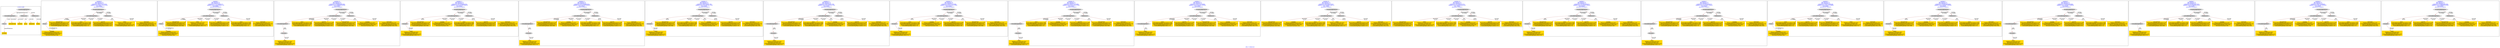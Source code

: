 digraph n0 {
fontcolor="blue"
remincross="true"
label="s08-s-17-edited.xml"
subgraph cluster_0 {
label="1-correct model"
n2[style="filled",color="white",fillcolor="lightgray",label="CulturalHeritageObject1"];
n3[style="filled",color="white",fillcolor="lightgray",label="Person1"];
n4[shape="plaintext",style="filled",fillcolor="gold",label="DESCRIPTION"];
n5[shape="plaintext",style="filled",fillcolor="gold",label="CAPTION"];
n6[shape="plaintext",style="filled",fillcolor="gold",label="TITLE"];
n7[shape="plaintext",style="filled",fillcolor="gold",label="AUTHOR"];
n8[style="filled",color="white",fillcolor="lightgray",label="EuropeanaAggregation1"];
n9[style="filled",color="white",fillcolor="lightgray",label="WebResource1"];
n10[style="filled",color="white",fillcolor="lightgray",label="WebResource2"];
n11[shape="plaintext",style="filled",fillcolor="gold",label="IMAGESRC"];
n12[shape="plaintext",style="filled",fillcolor="gold",label="VIDEO"];
}
subgraph cluster_1 {
label="candidate 0\nlink coherence:1.0\nnode coherence:1.0\nconfidence:0.3900317507576186\nmapping score:0.5466772502525395\ncost:8.99989\n-precision:0.78-recall:0.7"
n14[style="filled",color="white",fillcolor="lightgray",label="CulturalHeritageObject1"];
n15[style="filled",color="white",fillcolor="lightgray",label="Person1"];
n16[style="filled",color="white",fillcolor="lightgray",label="EuropeanaAggregation1"];
n17[style="filled",color="white",fillcolor="lightgray",label="WebResource1"];
n18[shape="plaintext",style="filled",fillcolor="gold",label="DESCRIPTION\n[CulturalHeritageObject,description,0.435]\n[Person,biographicalInformation,0.24]\n[CulturalHeritageObject,provenance,0.227]\n[CulturalHeritageObject,title,0.098]"];
n19[shape="plaintext",style="filled",fillcolor="gold",label="IMAGESRC\n[WebResource,classLink,0.763]\n[CulturalHeritageObject,description,0.144]\n[Person,nameOfThePerson,0.048]\n[CulturalHeritageObject,title,0.045]"];
n20[shape="plaintext",style="filled",fillcolor="gold",label="TITLE\n[CulturalHeritageObject,description,0.366]\n[CulturalHeritageObject,provenance,0.261]\n[Person,biographicalInformation,0.197]\n[CulturalHeritageObject,title,0.175]"];
n21[shape="plaintext",style="filled",fillcolor="gold",label="CAPTION\n[CulturalHeritageObject,provenance,0.348]\n[Person,biographicalInformation,0.267]\n[CulturalHeritageObject,description,0.207]\n[CulturalHeritageObject,extent,0.179]"];
n22[shape="plaintext",style="filled",fillcolor="gold",label="AUTHOR\n[Person,nameOfThePerson,0.361]\n[CulturalHeritageObject,provenance,0.257]\n[CulturalHeritageObject,title,0.195]\n[Document,classLink,0.186]"];
n23[shape="plaintext",style="filled",fillcolor="gold",label="VIDEO\n[WebResource,classLink,0.401]\n[Document,classLink,0.245]\n[CulturalHeritageObject,provenance,0.181]\n[CulturalHeritageObject,title,0.172]"];
}
subgraph cluster_2 {
label="candidate 1\nlink coherence:1.0\nnode coherence:1.0\nconfidence:0.3772211498281372\nmapping score:0.5424070499427124\ncost:8.99989\n-precision:0.89-recall:0.8"
n25[style="filled",color="white",fillcolor="lightgray",label="CulturalHeritageObject1"];
n26[style="filled",color="white",fillcolor="lightgray",label="Person1"];
n27[style="filled",color="white",fillcolor="lightgray",label="EuropeanaAggregation1"];
n28[style="filled",color="white",fillcolor="lightgray",label="WebResource1"];
n29[shape="plaintext",style="filled",fillcolor="gold",label="DESCRIPTION\n[CulturalHeritageObject,description,0.435]\n[Person,biographicalInformation,0.24]\n[CulturalHeritageObject,provenance,0.227]\n[CulturalHeritageObject,title,0.098]"];
n30[shape="plaintext",style="filled",fillcolor="gold",label="IMAGESRC\n[WebResource,classLink,0.763]\n[CulturalHeritageObject,description,0.144]\n[Person,nameOfThePerson,0.048]\n[CulturalHeritageObject,title,0.045]"];
n31[shape="plaintext",style="filled",fillcolor="gold",label="VIDEO\n[WebResource,classLink,0.401]\n[Document,classLink,0.245]\n[CulturalHeritageObject,provenance,0.181]\n[CulturalHeritageObject,title,0.172]"];
n32[shape="plaintext",style="filled",fillcolor="gold",label="CAPTION\n[CulturalHeritageObject,provenance,0.348]\n[Person,biographicalInformation,0.267]\n[CulturalHeritageObject,description,0.207]\n[CulturalHeritageObject,extent,0.179]"];
n33[shape="plaintext",style="filled",fillcolor="gold",label="AUTHOR\n[Person,nameOfThePerson,0.361]\n[CulturalHeritageObject,provenance,0.257]\n[CulturalHeritageObject,title,0.195]\n[Document,classLink,0.186]"];
n34[shape="plaintext",style="filled",fillcolor="gold",label="TITLE\n[CulturalHeritageObject,description,0.366]\n[CulturalHeritageObject,provenance,0.261]\n[Person,biographicalInformation,0.197]\n[CulturalHeritageObject,title,0.175]"];
}
subgraph cluster_3 {
label="candidate 10\nlink coherence:1.0\nnode coherence:1.0\nconfidence:0.35760882634974606\nmapping score:0.5358696087832487\ncost:9.99993\n-precision:0.4-recall:0.4"
n36[style="filled",color="white",fillcolor="lightgray",label="CulturalHeritageObject1"];
n37[style="filled",color="white",fillcolor="lightgray",label="CulturalHeritageObject2"];
n38[style="filled",color="white",fillcolor="lightgray",label="Document2"];
n39[style="filled",color="white",fillcolor="lightgray",label="EuropeanaAggregation1"];
n40[style="filled",color="white",fillcolor="lightgray",label="WebResource1"];
n41[shape="plaintext",style="filled",fillcolor="gold",label="VIDEO\n[WebResource,classLink,0.401]\n[Document,classLink,0.245]\n[CulturalHeritageObject,provenance,0.181]\n[CulturalHeritageObject,title,0.172]"];
n42[shape="plaintext",style="filled",fillcolor="gold",label="TITLE\n[CulturalHeritageObject,description,0.366]\n[CulturalHeritageObject,provenance,0.261]\n[Person,biographicalInformation,0.197]\n[CulturalHeritageObject,title,0.175]"];
n43[shape="plaintext",style="filled",fillcolor="gold",label="IMAGESRC\n[WebResource,classLink,0.763]\n[CulturalHeritageObject,description,0.144]\n[Person,nameOfThePerson,0.048]\n[CulturalHeritageObject,title,0.045]"];
n44[shape="plaintext",style="filled",fillcolor="gold",label="CAPTION\n[CulturalHeritageObject,provenance,0.348]\n[Person,biographicalInformation,0.267]\n[CulturalHeritageObject,description,0.207]\n[CulturalHeritageObject,extent,0.179]"];
n45[shape="plaintext",style="filled",fillcolor="gold",label="DESCRIPTION\n[CulturalHeritageObject,description,0.435]\n[Person,biographicalInformation,0.24]\n[CulturalHeritageObject,provenance,0.227]\n[CulturalHeritageObject,title,0.098]"];
n46[shape="plaintext",style="filled",fillcolor="gold",label="AUTHOR\n[Person,nameOfThePerson,0.361]\n[CulturalHeritageObject,provenance,0.257]\n[CulturalHeritageObject,title,0.195]\n[Document,classLink,0.186]"];
}
subgraph cluster_4 {
label="candidate 11\nlink coherence:1.0\nnode coherence:1.0\nconfidence:0.35671029389100334\nmapping score:0.5355700979636678\ncost:8.99994\n-precision:0.44-recall:0.4"
n48[style="filled",color="white",fillcolor="lightgray",label="CulturalHeritageObject1"];
n49[style="filled",color="white",fillcolor="lightgray",label="Document1"];
n50[style="filled",color="white",fillcolor="lightgray",label="EuropeanaAggregation1"];
n51[style="filled",color="white",fillcolor="lightgray",label="WebResource1"];
n52[shape="plaintext",style="filled",fillcolor="gold",label="DESCRIPTION\n[CulturalHeritageObject,description,0.435]\n[Person,biographicalInformation,0.24]\n[CulturalHeritageObject,provenance,0.227]\n[CulturalHeritageObject,title,0.098]"];
n53[shape="plaintext",style="filled",fillcolor="gold",label="IMAGESRC\n[WebResource,classLink,0.763]\n[CulturalHeritageObject,description,0.144]\n[Person,nameOfThePerson,0.048]\n[CulturalHeritageObject,title,0.045]"];
n54[shape="plaintext",style="filled",fillcolor="gold",label="VIDEO\n[WebResource,classLink,0.401]\n[Document,classLink,0.245]\n[CulturalHeritageObject,provenance,0.181]\n[CulturalHeritageObject,title,0.172]"];
n55[shape="plaintext",style="filled",fillcolor="gold",label="AUTHOR\n[Person,nameOfThePerson,0.361]\n[CulturalHeritageObject,provenance,0.257]\n[CulturalHeritageObject,title,0.195]\n[Document,classLink,0.186]"];
n56[shape="plaintext",style="filled",fillcolor="gold",label="TITLE\n[CulturalHeritageObject,description,0.366]\n[CulturalHeritageObject,provenance,0.261]\n[Person,biographicalInformation,0.197]\n[CulturalHeritageObject,title,0.175]"];
n57[shape="plaintext",style="filled",fillcolor="gold",label="CAPTION\n[CulturalHeritageObject,provenance,0.348]\n[Person,biographicalInformation,0.267]\n[CulturalHeritageObject,description,0.207]\n[CulturalHeritageObject,extent,0.179]"];
}
subgraph cluster_5 {
label="candidate 12\nlink coherence:1.0\nnode coherence:1.0\nconfidence:0.35671029389100334\nmapping score:0.5355700979636678\ncost:9.99993\n-precision:0.4-recall:0.4"
n59[style="filled",color="white",fillcolor="lightgray",label="CulturalHeritageObject1"];
n60[style="filled",color="white",fillcolor="lightgray",label="CulturalHeritageObject2"];
n61[style="filled",color="white",fillcolor="lightgray",label="Document2"];
n62[style="filled",color="white",fillcolor="lightgray",label="EuropeanaAggregation1"];
n63[style="filled",color="white",fillcolor="lightgray",label="WebResource1"];
n64[shape="plaintext",style="filled",fillcolor="gold",label="VIDEO\n[WebResource,classLink,0.401]\n[Document,classLink,0.245]\n[CulturalHeritageObject,provenance,0.181]\n[CulturalHeritageObject,title,0.172]"];
n65[shape="plaintext",style="filled",fillcolor="gold",label="DESCRIPTION\n[CulturalHeritageObject,description,0.435]\n[Person,biographicalInformation,0.24]\n[CulturalHeritageObject,provenance,0.227]\n[CulturalHeritageObject,title,0.098]"];
n66[shape="plaintext",style="filled",fillcolor="gold",label="IMAGESRC\n[WebResource,classLink,0.763]\n[CulturalHeritageObject,description,0.144]\n[Person,nameOfThePerson,0.048]\n[CulturalHeritageObject,title,0.045]"];
n67[shape="plaintext",style="filled",fillcolor="gold",label="AUTHOR\n[Person,nameOfThePerson,0.361]\n[CulturalHeritageObject,provenance,0.257]\n[CulturalHeritageObject,title,0.195]\n[Document,classLink,0.186]"];
n68[shape="plaintext",style="filled",fillcolor="gold",label="TITLE\n[CulturalHeritageObject,description,0.366]\n[CulturalHeritageObject,provenance,0.261]\n[Person,biographicalInformation,0.197]\n[CulturalHeritageObject,title,0.175]"];
n69[shape="plaintext",style="filled",fillcolor="gold",label="CAPTION\n[CulturalHeritageObject,provenance,0.348]\n[Person,biographicalInformation,0.267]\n[CulturalHeritageObject,description,0.207]\n[CulturalHeritageObject,extent,0.179]"];
}
subgraph cluster_6 {
label="candidate 13\nlink coherence:1.0\nnode coherence:1.0\nconfidence:0.3464518438517586\nmapping score:0.5321506146172529\ncost:8.99994\n-precision:0.44-recall:0.4"
n71[style="filled",color="white",fillcolor="lightgray",label="CulturalHeritageObject1"];
n72[style="filled",color="white",fillcolor="lightgray",label="Document1"];
n73[style="filled",color="white",fillcolor="lightgray",label="EuropeanaAggregation1"];
n74[style="filled",color="white",fillcolor="lightgray",label="WebResource1"];
n75[shape="plaintext",style="filled",fillcolor="gold",label="DESCRIPTION\n[CulturalHeritageObject,description,0.435]\n[Person,biographicalInformation,0.24]\n[CulturalHeritageObject,provenance,0.227]\n[CulturalHeritageObject,title,0.098]"];
n76[shape="plaintext",style="filled",fillcolor="gold",label="IMAGESRC\n[WebResource,classLink,0.763]\n[CulturalHeritageObject,description,0.144]\n[Person,nameOfThePerson,0.048]\n[CulturalHeritageObject,title,0.045]"];
n77[shape="plaintext",style="filled",fillcolor="gold",label="VIDEO\n[WebResource,classLink,0.401]\n[Document,classLink,0.245]\n[CulturalHeritageObject,provenance,0.181]\n[CulturalHeritageObject,title,0.172]"];
n78[shape="plaintext",style="filled",fillcolor="gold",label="TITLE\n[CulturalHeritageObject,description,0.366]\n[CulturalHeritageObject,provenance,0.261]\n[Person,biographicalInformation,0.197]\n[CulturalHeritageObject,title,0.175]"];
n79[shape="plaintext",style="filled",fillcolor="gold",label="AUTHOR\n[Person,nameOfThePerson,0.361]\n[CulturalHeritageObject,provenance,0.257]\n[CulturalHeritageObject,title,0.195]\n[Document,classLink,0.186]"];
n80[shape="plaintext",style="filled",fillcolor="gold",label="CAPTION\n[CulturalHeritageObject,provenance,0.348]\n[Person,biographicalInformation,0.267]\n[CulturalHeritageObject,description,0.207]\n[CulturalHeritageObject,extent,0.179]"];
}
subgraph cluster_7 {
label="candidate 14\nlink coherence:1.0\nnode coherence:1.0\nconfidence:0.3464518438517586\nmapping score:0.5321506146172529\ncost:9.99993\n-precision:0.4-recall:0.4"
n82[style="filled",color="white",fillcolor="lightgray",label="CulturalHeritageObject1"];
n83[style="filled",color="white",fillcolor="lightgray",label="CulturalHeritageObject2"];
n84[style="filled",color="white",fillcolor="lightgray",label="Document2"];
n85[style="filled",color="white",fillcolor="lightgray",label="EuropeanaAggregation1"];
n86[style="filled",color="white",fillcolor="lightgray",label="WebResource1"];
n87[shape="plaintext",style="filled",fillcolor="gold",label="VIDEO\n[WebResource,classLink,0.401]\n[Document,classLink,0.245]\n[CulturalHeritageObject,provenance,0.181]\n[CulturalHeritageObject,title,0.172]"];
n88[shape="plaintext",style="filled",fillcolor="gold",label="DESCRIPTION\n[CulturalHeritageObject,description,0.435]\n[Person,biographicalInformation,0.24]\n[CulturalHeritageObject,provenance,0.227]\n[CulturalHeritageObject,title,0.098]"];
n89[shape="plaintext",style="filled",fillcolor="gold",label="IMAGESRC\n[WebResource,classLink,0.763]\n[CulturalHeritageObject,description,0.144]\n[Person,nameOfThePerson,0.048]\n[CulturalHeritageObject,title,0.045]"];
n90[shape="plaintext",style="filled",fillcolor="gold",label="TITLE\n[CulturalHeritageObject,description,0.366]\n[CulturalHeritageObject,provenance,0.261]\n[Person,biographicalInformation,0.197]\n[CulturalHeritageObject,title,0.175]"];
n91[shape="plaintext",style="filled",fillcolor="gold",label="AUTHOR\n[Person,nameOfThePerson,0.361]\n[CulturalHeritageObject,provenance,0.257]\n[CulturalHeritageObject,title,0.195]\n[Document,classLink,0.186]"];
n92[shape="plaintext",style="filled",fillcolor="gold",label="CAPTION\n[CulturalHeritageObject,provenance,0.348]\n[Person,biographicalInformation,0.267]\n[CulturalHeritageObject,description,0.207]\n[CulturalHeritageObject,extent,0.179]"];
}
subgraph cluster_8 {
label="candidate 15\nlink coherence:1.0\nnode coherence:1.0\nconfidence:0.3463647512120966\nmapping score:0.5321215837373655\ncost:8.99994\n-precision:0.44-recall:0.4"
n94[style="filled",color="white",fillcolor="lightgray",label="CulturalHeritageObject1"];
n95[style="filled",color="white",fillcolor="lightgray",label="Document1"];
n96[style="filled",color="white",fillcolor="lightgray",label="EuropeanaAggregation1"];
n97[style="filled",color="white",fillcolor="lightgray",label="WebResource1"];
n98[shape="plaintext",style="filled",fillcolor="gold",label="TITLE\n[CulturalHeritageObject,description,0.366]\n[CulturalHeritageObject,provenance,0.261]\n[Person,biographicalInformation,0.197]\n[CulturalHeritageObject,title,0.175]"];
n99[shape="plaintext",style="filled",fillcolor="gold",label="IMAGESRC\n[WebResource,classLink,0.763]\n[CulturalHeritageObject,description,0.144]\n[Person,nameOfThePerson,0.048]\n[CulturalHeritageObject,title,0.045]"];
n100[shape="plaintext",style="filled",fillcolor="gold",label="VIDEO\n[WebResource,classLink,0.401]\n[Document,classLink,0.245]\n[CulturalHeritageObject,provenance,0.181]\n[CulturalHeritageObject,title,0.172]"];
n101[shape="plaintext",style="filled",fillcolor="gold",label="AUTHOR\n[Person,nameOfThePerson,0.361]\n[CulturalHeritageObject,provenance,0.257]\n[CulturalHeritageObject,title,0.195]\n[Document,classLink,0.186]"];
n102[shape="plaintext",style="filled",fillcolor="gold",label="CAPTION\n[CulturalHeritageObject,provenance,0.348]\n[Person,biographicalInformation,0.267]\n[CulturalHeritageObject,description,0.207]\n[CulturalHeritageObject,extent,0.179]"];
n103[shape="plaintext",style="filled",fillcolor="gold",label="DESCRIPTION\n[CulturalHeritageObject,description,0.435]\n[Person,biographicalInformation,0.24]\n[CulturalHeritageObject,provenance,0.227]\n[CulturalHeritageObject,title,0.098]"];
}
subgraph cluster_9 {
label="candidate 16\nlink coherence:1.0\nnode coherence:1.0\nconfidence:0.3463647512120966\nmapping score:0.5321215837373655\ncost:9.99993\n-precision:0.4-recall:0.4"
n105[style="filled",color="white",fillcolor="lightgray",label="CulturalHeritageObject1"];
n106[style="filled",color="white",fillcolor="lightgray",label="CulturalHeritageObject2"];
n107[style="filled",color="white",fillcolor="lightgray",label="Document2"];
n108[style="filled",color="white",fillcolor="lightgray",label="EuropeanaAggregation1"];
n109[style="filled",color="white",fillcolor="lightgray",label="WebResource1"];
n110[shape="plaintext",style="filled",fillcolor="gold",label="VIDEO\n[WebResource,classLink,0.401]\n[Document,classLink,0.245]\n[CulturalHeritageObject,provenance,0.181]\n[CulturalHeritageObject,title,0.172]"];
n111[shape="plaintext",style="filled",fillcolor="gold",label="TITLE\n[CulturalHeritageObject,description,0.366]\n[CulturalHeritageObject,provenance,0.261]\n[Person,biographicalInformation,0.197]\n[CulturalHeritageObject,title,0.175]"];
n112[shape="plaintext",style="filled",fillcolor="gold",label="IMAGESRC\n[WebResource,classLink,0.763]\n[CulturalHeritageObject,description,0.144]\n[Person,nameOfThePerson,0.048]\n[CulturalHeritageObject,title,0.045]"];
n113[shape="plaintext",style="filled",fillcolor="gold",label="AUTHOR\n[Person,nameOfThePerson,0.361]\n[CulturalHeritageObject,provenance,0.257]\n[CulturalHeritageObject,title,0.195]\n[Document,classLink,0.186]"];
n114[shape="plaintext",style="filled",fillcolor="gold",label="CAPTION\n[CulturalHeritageObject,provenance,0.348]\n[Person,biographicalInformation,0.267]\n[CulturalHeritageObject,description,0.207]\n[CulturalHeritageObject,extent,0.179]"];
n115[shape="plaintext",style="filled",fillcolor="gold",label="DESCRIPTION\n[CulturalHeritageObject,description,0.435]\n[Person,biographicalInformation,0.24]\n[CulturalHeritageObject,provenance,0.227]\n[CulturalHeritageObject,title,0.098]"];
}
subgraph cluster_10 {
label="candidate 17\nlink coherence:1.0\nnode coherence:1.0\nconfidence:0.3454312237766684\nmapping score:0.5318104079255561\ncost:8.99993\n-precision:0.44-recall:0.4"
n117[style="filled",color="white",fillcolor="lightgray",label="CulturalHeritageObject1"];
n118[style="filled",color="white",fillcolor="lightgray",label="CulturalHeritageObject2"];
n119[style="filled",color="white",fillcolor="lightgray",label="EuropeanaAggregation1"];
n120[style="filled",color="white",fillcolor="lightgray",label="WebResource1"];
n121[shape="plaintext",style="filled",fillcolor="gold",label="TITLE\n[CulturalHeritageObject,description,0.366]\n[CulturalHeritageObject,provenance,0.261]\n[Person,biographicalInformation,0.197]\n[CulturalHeritageObject,title,0.175]"];
n122[shape="plaintext",style="filled",fillcolor="gold",label="IMAGESRC\n[WebResource,classLink,0.763]\n[CulturalHeritageObject,description,0.144]\n[Person,nameOfThePerson,0.048]\n[CulturalHeritageObject,title,0.045]"];
n123[shape="plaintext",style="filled",fillcolor="gold",label="VIDEO\n[WebResource,classLink,0.401]\n[Document,classLink,0.245]\n[CulturalHeritageObject,provenance,0.181]\n[CulturalHeritageObject,title,0.172]"];
n124[shape="plaintext",style="filled",fillcolor="gold",label="CAPTION\n[CulturalHeritageObject,provenance,0.348]\n[Person,biographicalInformation,0.267]\n[CulturalHeritageObject,description,0.207]\n[CulturalHeritageObject,extent,0.179]"];
n125[shape="plaintext",style="filled",fillcolor="gold",label="DESCRIPTION\n[CulturalHeritageObject,description,0.435]\n[Person,biographicalInformation,0.24]\n[CulturalHeritageObject,provenance,0.227]\n[CulturalHeritageObject,title,0.098]"];
n126[shape="plaintext",style="filled",fillcolor="gold",label="AUTHOR\n[Person,nameOfThePerson,0.361]\n[CulturalHeritageObject,provenance,0.257]\n[CulturalHeritageObject,title,0.195]\n[Document,classLink,0.186]"];
}
subgraph cluster_11 {
label="candidate 18\nlink coherence:1.0\nnode coherence:1.0\nconfidence:0.3445326913179257\nmapping score:0.559288674883753\ncost:7.99994\n-precision:0.5-recall:0.4"
n128[style="filled",color="white",fillcolor="lightgray",label="EuropeanaAggregation1"];
n129[style="filled",color="white",fillcolor="lightgray",label="CulturalHeritageObject1"];
n130[style="filled",color="white",fillcolor="lightgray",label="WebResource1"];
n131[shape="plaintext",style="filled",fillcolor="gold",label="DESCRIPTION\n[CulturalHeritageObject,description,0.435]\n[Person,biographicalInformation,0.24]\n[CulturalHeritageObject,provenance,0.227]\n[CulturalHeritageObject,title,0.098]"];
n132[shape="plaintext",style="filled",fillcolor="gold",label="IMAGESRC\n[WebResource,classLink,0.763]\n[CulturalHeritageObject,description,0.144]\n[Person,nameOfThePerson,0.048]\n[CulturalHeritageObject,title,0.045]"];
n133[shape="plaintext",style="filled",fillcolor="gold",label="AUTHOR\n[Person,nameOfThePerson,0.361]\n[CulturalHeritageObject,provenance,0.257]\n[CulturalHeritageObject,title,0.195]\n[Document,classLink,0.186]"];
n134[shape="plaintext",style="filled",fillcolor="gold",label="TITLE\n[CulturalHeritageObject,description,0.366]\n[CulturalHeritageObject,provenance,0.261]\n[Person,biographicalInformation,0.197]\n[CulturalHeritageObject,title,0.175]"];
n135[shape="plaintext",style="filled",fillcolor="gold",label="VIDEO\n[WebResource,classLink,0.401]\n[Document,classLink,0.245]\n[CulturalHeritageObject,provenance,0.181]\n[CulturalHeritageObject,title,0.172]"];
n136[shape="plaintext",style="filled",fillcolor="gold",label="CAPTION\n[CulturalHeritageObject,provenance,0.348]\n[Person,biographicalInformation,0.267]\n[CulturalHeritageObject,description,0.207]\n[CulturalHeritageObject,extent,0.179]"];
}
subgraph cluster_12 {
label="candidate 19\nlink coherence:1.0\nnode coherence:1.0\nconfidence:0.3357040875173735\nmapping score:0.5563458069502356\ncost:7.99994\n-precision:0.5-recall:0.4"
n138[style="filled",color="white",fillcolor="lightgray",label="EuropeanaAggregation1"];
n139[style="filled",color="white",fillcolor="lightgray",label="CulturalHeritageObject1"];
n140[style="filled",color="white",fillcolor="lightgray",label="WebResource1"];
n141[shape="plaintext",style="filled",fillcolor="gold",label="DESCRIPTION\n[CulturalHeritageObject,description,0.435]\n[Person,biographicalInformation,0.24]\n[CulturalHeritageObject,provenance,0.227]\n[CulturalHeritageObject,title,0.098]"];
n142[shape="plaintext",style="filled",fillcolor="gold",label="IMAGESRC\n[WebResource,classLink,0.763]\n[CulturalHeritageObject,description,0.144]\n[Person,nameOfThePerson,0.048]\n[CulturalHeritageObject,title,0.045]"];
n143[shape="plaintext",style="filled",fillcolor="gold",label="VIDEO\n[WebResource,classLink,0.401]\n[Document,classLink,0.245]\n[CulturalHeritageObject,provenance,0.181]\n[CulturalHeritageObject,title,0.172]"];
n144[shape="plaintext",style="filled",fillcolor="gold",label="TITLE\n[CulturalHeritageObject,description,0.366]\n[CulturalHeritageObject,provenance,0.261]\n[Person,biographicalInformation,0.197]\n[CulturalHeritageObject,title,0.175]"];
n145[shape="plaintext",style="filled",fillcolor="gold",label="AUTHOR\n[Person,nameOfThePerson,0.361]\n[CulturalHeritageObject,provenance,0.257]\n[CulturalHeritageObject,title,0.195]\n[Document,classLink,0.186]"];
n146[shape="plaintext",style="filled",fillcolor="gold",label="CAPTION\n[CulturalHeritageObject,provenance,0.348]\n[Person,biographicalInformation,0.267]\n[CulturalHeritageObject,description,0.207]\n[CulturalHeritageObject,extent,0.179]"];
}
subgraph cluster_13 {
label="candidate 2\nlink coherence:1.0\nnode coherence:1.0\nconfidence:0.37457682261083575\nmapping score:0.5415256075369452\ncost:8.99994\n-precision:0.56-recall:0.5"
n148[style="filled",color="white",fillcolor="lightgray",label="CulturalHeritageObject1"];
n149[style="filled",color="white",fillcolor="lightgray",label="Document1"];
n150[style="filled",color="white",fillcolor="lightgray",label="EuropeanaAggregation1"];
n151[style="filled",color="white",fillcolor="lightgray",label="WebResource1"];
n152[shape="plaintext",style="filled",fillcolor="gold",label="DESCRIPTION\n[CulturalHeritageObject,description,0.435]\n[Person,biographicalInformation,0.24]\n[CulturalHeritageObject,provenance,0.227]\n[CulturalHeritageObject,title,0.098]"];
n153[shape="plaintext",style="filled",fillcolor="gold",label="IMAGESRC\n[WebResource,classLink,0.763]\n[CulturalHeritageObject,description,0.144]\n[Person,nameOfThePerson,0.048]\n[CulturalHeritageObject,title,0.045]"];
n154[shape="plaintext",style="filled",fillcolor="gold",label="VIDEO\n[WebResource,classLink,0.401]\n[Document,classLink,0.245]\n[CulturalHeritageObject,provenance,0.181]\n[CulturalHeritageObject,title,0.172]"];
n155[shape="plaintext",style="filled",fillcolor="gold",label="TITLE\n[CulturalHeritageObject,description,0.366]\n[CulturalHeritageObject,provenance,0.261]\n[Person,biographicalInformation,0.197]\n[CulturalHeritageObject,title,0.175]"];
n156[shape="plaintext",style="filled",fillcolor="gold",label="CAPTION\n[CulturalHeritageObject,provenance,0.348]\n[Person,biographicalInformation,0.267]\n[CulturalHeritageObject,description,0.207]\n[CulturalHeritageObject,extent,0.179]"];
n157[shape="plaintext",style="filled",fillcolor="gold",label="AUTHOR\n[Person,nameOfThePerson,0.361]\n[CulturalHeritageObject,provenance,0.257]\n[CulturalHeritageObject,title,0.195]\n[Document,classLink,0.186]"];
}
subgraph cluster_14 {
label="candidate 3\nlink coherence:1.0\nnode coherence:1.0\nconfidence:0.37457682261083575\nmapping score:0.5415256075369452\ncost:9.99993\n-precision:0.5-recall:0.5"
n159[style="filled",color="white",fillcolor="lightgray",label="CulturalHeritageObject1"];
n160[style="filled",color="white",fillcolor="lightgray",label="CulturalHeritageObject2"];
n161[style="filled",color="white",fillcolor="lightgray",label="Document2"];
n162[style="filled",color="white",fillcolor="lightgray",label="EuropeanaAggregation1"];
n163[style="filled",color="white",fillcolor="lightgray",label="WebResource1"];
n164[shape="plaintext",style="filled",fillcolor="gold",label="VIDEO\n[WebResource,classLink,0.401]\n[Document,classLink,0.245]\n[CulturalHeritageObject,provenance,0.181]\n[CulturalHeritageObject,title,0.172]"];
n165[shape="plaintext",style="filled",fillcolor="gold",label="DESCRIPTION\n[CulturalHeritageObject,description,0.435]\n[Person,biographicalInformation,0.24]\n[CulturalHeritageObject,provenance,0.227]\n[CulturalHeritageObject,title,0.098]"];
n166[shape="plaintext",style="filled",fillcolor="gold",label="IMAGESRC\n[WebResource,classLink,0.763]\n[CulturalHeritageObject,description,0.144]\n[Person,nameOfThePerson,0.048]\n[CulturalHeritageObject,title,0.045]"];
n167[shape="plaintext",style="filled",fillcolor="gold",label="TITLE\n[CulturalHeritageObject,description,0.366]\n[CulturalHeritageObject,provenance,0.261]\n[Person,biographicalInformation,0.197]\n[CulturalHeritageObject,title,0.175]"];
n168[shape="plaintext",style="filled",fillcolor="gold",label="CAPTION\n[CulturalHeritageObject,provenance,0.348]\n[Person,biographicalInformation,0.267]\n[CulturalHeritageObject,description,0.207]\n[CulturalHeritageObject,extent,0.179]"];
n169[shape="plaintext",style="filled",fillcolor="gold",label="AUTHOR\n[Person,nameOfThePerson,0.361]\n[CulturalHeritageObject,provenance,0.257]\n[CulturalHeritageObject,title,0.195]\n[Document,classLink,0.186]"];
}
subgraph cluster_15 {
label="candidate 4\nlink coherence:1.0\nnode coherence:1.0\nconfidence:0.3730637544965288\nmapping score:0.541021251498843\ncost:8.99989\n-precision:0.67-recall:0.6"
n171[style="filled",color="white",fillcolor="lightgray",label="CulturalHeritageObject1"];
n172[style="filled",color="white",fillcolor="lightgray",label="Person1"];
n173[style="filled",color="white",fillcolor="lightgray",label="EuropeanaAggregation1"];
n174[style="filled",color="white",fillcolor="lightgray",label="WebResource1"];
n175[shape="plaintext",style="filled",fillcolor="gold",label="TITLE\n[CulturalHeritageObject,description,0.366]\n[CulturalHeritageObject,provenance,0.261]\n[Person,biographicalInformation,0.197]\n[CulturalHeritageObject,title,0.175]"];
n176[shape="plaintext",style="filled",fillcolor="gold",label="IMAGESRC\n[WebResource,classLink,0.763]\n[CulturalHeritageObject,description,0.144]\n[Person,nameOfThePerson,0.048]\n[CulturalHeritageObject,title,0.045]"];
n177[shape="plaintext",style="filled",fillcolor="gold",label="CAPTION\n[CulturalHeritageObject,provenance,0.348]\n[Person,biographicalInformation,0.267]\n[CulturalHeritageObject,description,0.207]\n[CulturalHeritageObject,extent,0.179]"];
n178[shape="plaintext",style="filled",fillcolor="gold",label="DESCRIPTION\n[CulturalHeritageObject,description,0.435]\n[Person,biographicalInformation,0.24]\n[CulturalHeritageObject,provenance,0.227]\n[CulturalHeritageObject,title,0.098]"];
n179[shape="plaintext",style="filled",fillcolor="gold",label="AUTHOR\n[Person,nameOfThePerson,0.361]\n[CulturalHeritageObject,provenance,0.257]\n[CulturalHeritageObject,title,0.195]\n[Document,classLink,0.186]"];
n180[shape="plaintext",style="filled",fillcolor="gold",label="VIDEO\n[WebResource,classLink,0.401]\n[Document,classLink,0.245]\n[CulturalHeritageObject,provenance,0.181]\n[CulturalHeritageObject,title,0.172]"];
}
subgraph cluster_16 {
label="candidate 5\nlink coherence:1.0\nnode coherence:1.0\nconfidence:0.37059482548190664\nmapping score:0.5401982751606356\ncost:8.99994\n-precision:0.67-recall:0.6"
n182[style="filled",color="white",fillcolor="lightgray",label="CulturalHeritageObject1"];
n183[style="filled",color="white",fillcolor="lightgray",label="Document1"];
n184[style="filled",color="white",fillcolor="lightgray",label="EuropeanaAggregation1"];
n185[style="filled",color="white",fillcolor="lightgray",label="WebResource1"];
n186[shape="plaintext",style="filled",fillcolor="gold",label="DESCRIPTION\n[CulturalHeritageObject,description,0.435]\n[Person,biographicalInformation,0.24]\n[CulturalHeritageObject,provenance,0.227]\n[CulturalHeritageObject,title,0.098]"];
n187[shape="plaintext",style="filled",fillcolor="gold",label="IMAGESRC\n[WebResource,classLink,0.763]\n[CulturalHeritageObject,description,0.144]\n[Person,nameOfThePerson,0.048]\n[CulturalHeritageObject,title,0.045]"];
n188[shape="plaintext",style="filled",fillcolor="gold",label="VIDEO\n[WebResource,classLink,0.401]\n[Document,classLink,0.245]\n[CulturalHeritageObject,provenance,0.181]\n[CulturalHeritageObject,title,0.172]"];
n189[shape="plaintext",style="filled",fillcolor="gold",label="AUTHOR\n[Person,nameOfThePerson,0.361]\n[CulturalHeritageObject,provenance,0.257]\n[CulturalHeritageObject,title,0.195]\n[Document,classLink,0.186]"];
n190[shape="plaintext",style="filled",fillcolor="gold",label="CAPTION\n[CulturalHeritageObject,provenance,0.348]\n[Person,biographicalInformation,0.267]\n[CulturalHeritageObject,description,0.207]\n[CulturalHeritageObject,extent,0.179]"];
n191[shape="plaintext",style="filled",fillcolor="gold",label="TITLE\n[CulturalHeritageObject,description,0.366]\n[CulturalHeritageObject,provenance,0.261]\n[Person,biographicalInformation,0.197]\n[CulturalHeritageObject,title,0.175]"];
}
subgraph cluster_17 {
label="candidate 6\nlink coherence:1.0\nnode coherence:1.0\nconfidence:0.37059482548190664\nmapping score:0.5401982751606356\ncost:9.99993\n-precision:0.6-recall:0.6"
n193[style="filled",color="white",fillcolor="lightgray",label="CulturalHeritageObject1"];
n194[style="filled",color="white",fillcolor="lightgray",label="CulturalHeritageObject2"];
n195[style="filled",color="white",fillcolor="lightgray",label="Document2"];
n196[style="filled",color="white",fillcolor="lightgray",label="EuropeanaAggregation1"];
n197[style="filled",color="white",fillcolor="lightgray",label="WebResource1"];
n198[shape="plaintext",style="filled",fillcolor="gold",label="VIDEO\n[WebResource,classLink,0.401]\n[Document,classLink,0.245]\n[CulturalHeritageObject,provenance,0.181]\n[CulturalHeritageObject,title,0.172]"];
n199[shape="plaintext",style="filled",fillcolor="gold",label="DESCRIPTION\n[CulturalHeritageObject,description,0.435]\n[Person,biographicalInformation,0.24]\n[CulturalHeritageObject,provenance,0.227]\n[CulturalHeritageObject,title,0.098]"];
n200[shape="plaintext",style="filled",fillcolor="gold",label="IMAGESRC\n[WebResource,classLink,0.763]\n[CulturalHeritageObject,description,0.144]\n[Person,nameOfThePerson,0.048]\n[CulturalHeritageObject,title,0.045]"];
n201[shape="plaintext",style="filled",fillcolor="gold",label="AUTHOR\n[Person,nameOfThePerson,0.361]\n[CulturalHeritageObject,provenance,0.257]\n[CulturalHeritageObject,title,0.195]\n[Document,classLink,0.186]"];
n202[shape="plaintext",style="filled",fillcolor="gold",label="CAPTION\n[CulturalHeritageObject,provenance,0.348]\n[Person,biographicalInformation,0.267]\n[CulturalHeritageObject,description,0.207]\n[CulturalHeritageObject,extent,0.179]"];
n203[shape="plaintext",style="filled",fillcolor="gold",label="TITLE\n[CulturalHeritageObject,description,0.366]\n[CulturalHeritageObject,provenance,0.261]\n[Person,biographicalInformation,0.197]\n[CulturalHeritageObject,title,0.175]"];
}
subgraph cluster_18 {
label="candidate 7\nlink coherence:1.0\nnode coherence:1.0\nconfidence:0.36239922003775815\nmapping score:0.5374664066792527\ncost:8.99993\n-precision:0.56-recall:0.5"
n205[style="filled",color="white",fillcolor="lightgray",label="CulturalHeritageObject1"];
n206[style="filled",color="white",fillcolor="lightgray",label="CulturalHeritageObject2"];
n207[style="filled",color="white",fillcolor="lightgray",label="EuropeanaAggregation1"];
n208[style="filled",color="white",fillcolor="lightgray",label="WebResource1"];
n209[shape="plaintext",style="filled",fillcolor="gold",label="DESCRIPTION\n[CulturalHeritageObject,description,0.435]\n[Person,biographicalInformation,0.24]\n[CulturalHeritageObject,provenance,0.227]\n[CulturalHeritageObject,title,0.098]"];
n210[shape="plaintext",style="filled",fillcolor="gold",label="IMAGESRC\n[WebResource,classLink,0.763]\n[CulturalHeritageObject,description,0.144]\n[Person,nameOfThePerson,0.048]\n[CulturalHeritageObject,title,0.045]"];
n211[shape="plaintext",style="filled",fillcolor="gold",label="VIDEO\n[WebResource,classLink,0.401]\n[Document,classLink,0.245]\n[CulturalHeritageObject,provenance,0.181]\n[CulturalHeritageObject,title,0.172]"];
n212[shape="plaintext",style="filled",fillcolor="gold",label="TITLE\n[CulturalHeritageObject,description,0.366]\n[CulturalHeritageObject,provenance,0.261]\n[Person,biographicalInformation,0.197]\n[CulturalHeritageObject,title,0.175]"];
n213[shape="plaintext",style="filled",fillcolor="gold",label="CAPTION\n[CulturalHeritageObject,provenance,0.348]\n[Person,biographicalInformation,0.267]\n[CulturalHeritageObject,description,0.207]\n[CulturalHeritageObject,extent,0.179]"];
n214[shape="plaintext",style="filled",fillcolor="gold",label="AUTHOR\n[Person,nameOfThePerson,0.361]\n[CulturalHeritageObject,provenance,0.257]\n[CulturalHeritageObject,title,0.195]\n[Document,classLink,0.186]"];
}
subgraph cluster_19 {
label="candidate 8\nlink coherence:1.0\nnode coherence:1.0\nconfidence:0.358417222908829\nmapping score:0.5361390743029429\ncost:8.99993\n-precision:0.67-recall:0.6"
n216[style="filled",color="white",fillcolor="lightgray",label="CulturalHeritageObject1"];
n217[style="filled",color="white",fillcolor="lightgray",label="CulturalHeritageObject2"];
n218[style="filled",color="white",fillcolor="lightgray",label="EuropeanaAggregation1"];
n219[style="filled",color="white",fillcolor="lightgray",label="WebResource1"];
n220[shape="plaintext",style="filled",fillcolor="gold",label="DESCRIPTION\n[CulturalHeritageObject,description,0.435]\n[Person,biographicalInformation,0.24]\n[CulturalHeritageObject,provenance,0.227]\n[CulturalHeritageObject,title,0.098]"];
n221[shape="plaintext",style="filled",fillcolor="gold",label="IMAGESRC\n[WebResource,classLink,0.763]\n[CulturalHeritageObject,description,0.144]\n[Person,nameOfThePerson,0.048]\n[CulturalHeritageObject,title,0.045]"];
n222[shape="plaintext",style="filled",fillcolor="gold",label="VIDEO\n[WebResource,classLink,0.401]\n[Document,classLink,0.245]\n[CulturalHeritageObject,provenance,0.181]\n[CulturalHeritageObject,title,0.172]"];
n223[shape="plaintext",style="filled",fillcolor="gold",label="AUTHOR\n[Person,nameOfThePerson,0.361]\n[CulturalHeritageObject,provenance,0.257]\n[CulturalHeritageObject,title,0.195]\n[Document,classLink,0.186]"];
n224[shape="plaintext",style="filled",fillcolor="gold",label="CAPTION\n[CulturalHeritageObject,provenance,0.348]\n[Person,biographicalInformation,0.267]\n[CulturalHeritageObject,description,0.207]\n[CulturalHeritageObject,extent,0.179]"];
n225[shape="plaintext",style="filled",fillcolor="gold",label="TITLE\n[CulturalHeritageObject,description,0.366]\n[CulturalHeritageObject,provenance,0.261]\n[Person,biographicalInformation,0.197]\n[CulturalHeritageObject,title,0.175]"];
}
subgraph cluster_20 {
label="candidate 9\nlink coherence:1.0\nnode coherence:1.0\nconfidence:0.35760882634974606\nmapping score:0.5358696087832487\ncost:8.99994\n-precision:0.44-recall:0.4"
n227[style="filled",color="white",fillcolor="lightgray",label="CulturalHeritageObject1"];
n228[style="filled",color="white",fillcolor="lightgray",label="Document1"];
n229[style="filled",color="white",fillcolor="lightgray",label="EuropeanaAggregation1"];
n230[style="filled",color="white",fillcolor="lightgray",label="WebResource1"];
n231[shape="plaintext",style="filled",fillcolor="gold",label="TITLE\n[CulturalHeritageObject,description,0.366]\n[CulturalHeritageObject,provenance,0.261]\n[Person,biographicalInformation,0.197]\n[CulturalHeritageObject,title,0.175]"];
n232[shape="plaintext",style="filled",fillcolor="gold",label="IMAGESRC\n[WebResource,classLink,0.763]\n[CulturalHeritageObject,description,0.144]\n[Person,nameOfThePerson,0.048]\n[CulturalHeritageObject,title,0.045]"];
n233[shape="plaintext",style="filled",fillcolor="gold",label="VIDEO\n[WebResource,classLink,0.401]\n[Document,classLink,0.245]\n[CulturalHeritageObject,provenance,0.181]\n[CulturalHeritageObject,title,0.172]"];
n234[shape="plaintext",style="filled",fillcolor="gold",label="CAPTION\n[CulturalHeritageObject,provenance,0.348]\n[Person,biographicalInformation,0.267]\n[CulturalHeritageObject,description,0.207]\n[CulturalHeritageObject,extent,0.179]"];
n235[shape="plaintext",style="filled",fillcolor="gold",label="DESCRIPTION\n[CulturalHeritageObject,description,0.435]\n[Person,biographicalInformation,0.24]\n[CulturalHeritageObject,provenance,0.227]\n[CulturalHeritageObject,title,0.098]"];
n236[shape="plaintext",style="filled",fillcolor="gold",label="AUTHOR\n[Person,nameOfThePerson,0.361]\n[CulturalHeritageObject,provenance,0.257]\n[CulturalHeritageObject,title,0.195]\n[Document,classLink,0.186]"];
}
n2 -> n3[color="brown",fontcolor="black",label="creator"]
n2 -> n4[color="brown",fontcolor="black",label="description"]
n2 -> n5[color="brown",fontcolor="black",label="provenance"]
n2 -> n6[color="brown",fontcolor="black",label="title"]
n3 -> n7[color="brown",fontcolor="black",label="nameOfThePerson"]
n8 -> n2[color="brown",fontcolor="black",label="aggregatedCHO"]
n8 -> n9[color="brown",fontcolor="black",label="hasView"]
n8 -> n10[color="brown",fontcolor="black",label="hasView"]
n9 -> n11[color="brown",fontcolor="black",label="classLink"]
n10 -> n12[color="brown",fontcolor="black",label="classLink"]
n14 -> n15[color="brown",fontcolor="black",label="creator\nw=0.99995"]
n16 -> n14[color="brown",fontcolor="black",label="aggregatedCHO\nw=0.99997"]
n16 -> n17[color="brown",fontcolor="black",label="hasView\nw=0.99997"]
n14 -> n18[color="brown",fontcolor="black",label="description\nw=1.0"]
n17 -> n19[color="brown",fontcolor="black",label="classLink\nw=1.0"]
n14 -> n20[color="brown",fontcolor="black",label="provenance\nw=1.0"]
n14 -> n21[color="brown",fontcolor="black",label="provenance\nw=1.0"]
n15 -> n22[color="brown",fontcolor="black",label="nameOfThePerson\nw=1.0"]
n14 -> n23[color="brown",fontcolor="black",label="title\nw=1.0"]
n25 -> n26[color="brown",fontcolor="black",label="creator\nw=0.99995"]
n27 -> n25[color="brown",fontcolor="black",label="aggregatedCHO\nw=0.99997"]
n27 -> n28[color="brown",fontcolor="black",label="hasView\nw=0.99997"]
n25 -> n29[color="brown",fontcolor="black",label="description\nw=1.0"]
n28 -> n30[color="brown",fontcolor="black",label="classLink\nw=1.0"]
n25 -> n31[color="brown",fontcolor="black",label="provenance\nw=1.0"]
n25 -> n32[color="brown",fontcolor="black",label="provenance\nw=1.0"]
n26 -> n33[color="brown",fontcolor="black",label="nameOfThePerson\nw=1.0"]
n25 -> n34[color="brown",fontcolor="black",label="title\nw=1.0"]
n36 -> n37[color="brown",fontcolor="black",label="isRelatedTo\nw=0.99999"]
n37 -> n38[color="brown",fontcolor="black",label="page\nw=1.0"]
n39 -> n36[color="brown",fontcolor="black",label="aggregatedCHO\nw=0.99997"]
n39 -> n40[color="brown",fontcolor="black",label="hasView\nw=0.99997"]
n38 -> n41[color="brown",fontcolor="black",label="classLink\nw=1.0"]
n36 -> n42[color="brown",fontcolor="black",label="description\nw=1.0"]
n40 -> n43[color="brown",fontcolor="black",label="classLink\nw=1.0"]
n36 -> n44[color="brown",fontcolor="black",label="provenance\nw=1.0"]
n36 -> n45[color="brown",fontcolor="black",label="provenance\nw=1.0"]
n36 -> n46[color="brown",fontcolor="black",label="title\nw=1.0"]
n48 -> n49[color="brown",fontcolor="black",label="page\nw=1.0"]
n50 -> n48[color="brown",fontcolor="black",label="aggregatedCHO\nw=0.99997"]
n50 -> n51[color="brown",fontcolor="black",label="hasView\nw=0.99997"]
n48 -> n52[color="brown",fontcolor="black",label="description\nw=1.0"]
n51 -> n53[color="brown",fontcolor="black",label="classLink\nw=1.0"]
n49 -> n54[color="brown",fontcolor="black",label="classLink\nw=1.0"]
n48 -> n55[color="brown",fontcolor="black",label="provenance\nw=1.0"]
n48 -> n56[color="brown",fontcolor="black",label="provenance\nw=1.0"]
n48 -> n57[color="brown",fontcolor="black",label="extent\nw=1.0"]
n59 -> n60[color="brown",fontcolor="black",label="isRelatedTo\nw=0.99999"]
n60 -> n61[color="brown",fontcolor="black",label="page\nw=1.0"]
n62 -> n59[color="brown",fontcolor="black",label="aggregatedCHO\nw=0.99997"]
n62 -> n63[color="brown",fontcolor="black",label="hasView\nw=0.99997"]
n61 -> n64[color="brown",fontcolor="black",label="classLink\nw=1.0"]
n59 -> n65[color="brown",fontcolor="black",label="description\nw=1.0"]
n63 -> n66[color="brown",fontcolor="black",label="classLink\nw=1.0"]
n59 -> n67[color="brown",fontcolor="black",label="provenance\nw=1.0"]
n59 -> n68[color="brown",fontcolor="black",label="provenance\nw=1.0"]
n59 -> n69[color="brown",fontcolor="black",label="extent\nw=1.0"]
n71 -> n72[color="brown",fontcolor="black",label="page\nw=1.0"]
n73 -> n71[color="brown",fontcolor="black",label="aggregatedCHO\nw=0.99997"]
n73 -> n74[color="brown",fontcolor="black",label="hasView\nw=0.99997"]
n71 -> n75[color="brown",fontcolor="black",label="description\nw=1.0"]
n74 -> n76[color="brown",fontcolor="black",label="classLink\nw=1.0"]
n72 -> n77[color="brown",fontcolor="black",label="classLink\nw=1.0"]
n71 -> n78[color="brown",fontcolor="black",label="provenance\nw=1.0"]
n71 -> n79[color="brown",fontcolor="black",label="title\nw=1.0"]
n71 -> n80[color="brown",fontcolor="black",label="extent\nw=1.0"]
n82 -> n83[color="brown",fontcolor="black",label="isRelatedTo\nw=0.99999"]
n83 -> n84[color="brown",fontcolor="black",label="page\nw=1.0"]
n85 -> n82[color="brown",fontcolor="black",label="aggregatedCHO\nw=0.99997"]
n85 -> n86[color="brown",fontcolor="black",label="hasView\nw=0.99997"]
n84 -> n87[color="brown",fontcolor="black",label="classLink\nw=1.0"]
n82 -> n88[color="brown",fontcolor="black",label="description\nw=1.0"]
n86 -> n89[color="brown",fontcolor="black",label="classLink\nw=1.0"]
n82 -> n90[color="brown",fontcolor="black",label="provenance\nw=1.0"]
n82 -> n91[color="brown",fontcolor="black",label="title\nw=1.0"]
n82 -> n92[color="brown",fontcolor="black",label="extent\nw=1.0"]
n94 -> n95[color="brown",fontcolor="black",label="page\nw=1.0"]
n96 -> n94[color="brown",fontcolor="black",label="aggregatedCHO\nw=0.99997"]
n96 -> n97[color="brown",fontcolor="black",label="hasView\nw=0.99997"]
n94 -> n98[color="brown",fontcolor="black",label="description\nw=1.0"]
n97 -> n99[color="brown",fontcolor="black",label="classLink\nw=1.0"]
n95 -> n100[color="brown",fontcolor="black",label="classLink\nw=1.0"]
n94 -> n101[color="brown",fontcolor="black",label="provenance\nw=1.0"]
n94 -> n102[color="brown",fontcolor="black",label="provenance\nw=1.0"]
n94 -> n103[color="brown",fontcolor="black",label="title\nw=1.0"]
n105 -> n106[color="brown",fontcolor="black",label="isRelatedTo\nw=0.99999"]
n106 -> n107[color="brown",fontcolor="black",label="page\nw=1.0"]
n108 -> n105[color="brown",fontcolor="black",label="aggregatedCHO\nw=0.99997"]
n108 -> n109[color="brown",fontcolor="black",label="hasView\nw=0.99997"]
n107 -> n110[color="brown",fontcolor="black",label="classLink\nw=1.0"]
n105 -> n111[color="brown",fontcolor="black",label="description\nw=1.0"]
n109 -> n112[color="brown",fontcolor="black",label="classLink\nw=1.0"]
n105 -> n113[color="brown",fontcolor="black",label="provenance\nw=1.0"]
n105 -> n114[color="brown",fontcolor="black",label="provenance\nw=1.0"]
n105 -> n115[color="brown",fontcolor="black",label="title\nw=1.0"]
n117 -> n118[color="brown",fontcolor="black",label="isRelatedTo\nw=0.99999"]
n119 -> n117[color="brown",fontcolor="black",label="aggregatedCHO\nw=0.99997"]
n119 -> n120[color="brown",fontcolor="black",label="hasView\nw=0.99997"]
n117 -> n121[color="brown",fontcolor="black",label="description\nw=1.0"]
n120 -> n122[color="brown",fontcolor="black",label="classLink\nw=1.0"]
n118 -> n123[color="brown",fontcolor="black",label="title\nw=1.0"]
n117 -> n124[color="brown",fontcolor="black",label="provenance\nw=1.0"]
n117 -> n125[color="brown",fontcolor="black",label="provenance\nw=1.0"]
n117 -> n126[color="brown",fontcolor="black",label="title\nw=1.0"]
n128 -> n129[color="brown",fontcolor="black",label="aggregatedCHO\nw=0.99997"]
n128 -> n130[color="brown",fontcolor="black",label="hasView\nw=0.99997"]
n129 -> n131[color="brown",fontcolor="black",label="description\nw=1.0"]
n130 -> n132[color="brown",fontcolor="black",label="classLink\nw=1.0"]
n129 -> n133[color="brown",fontcolor="black",label="provenance\nw=1.0"]
n129 -> n134[color="brown",fontcolor="black",label="provenance\nw=1.0"]
n129 -> n135[color="brown",fontcolor="black",label="title\nw=1.0"]
n129 -> n136[color="brown",fontcolor="black",label="extent\nw=1.0"]
n138 -> n139[color="brown",fontcolor="black",label="aggregatedCHO\nw=0.99997"]
n138 -> n140[color="brown",fontcolor="black",label="hasView\nw=0.99997"]
n139 -> n141[color="brown",fontcolor="black",label="description\nw=1.0"]
n140 -> n142[color="brown",fontcolor="black",label="classLink\nw=1.0"]
n139 -> n143[color="brown",fontcolor="black",label="provenance\nw=1.0"]
n139 -> n144[color="brown",fontcolor="black",label="provenance\nw=1.0"]
n139 -> n145[color="brown",fontcolor="black",label="title\nw=1.0"]
n139 -> n146[color="brown",fontcolor="black",label="extent\nw=1.0"]
n148 -> n149[color="brown",fontcolor="black",label="page\nw=1.0"]
n150 -> n148[color="brown",fontcolor="black",label="aggregatedCHO\nw=0.99997"]
n150 -> n151[color="brown",fontcolor="black",label="hasView\nw=0.99997"]
n148 -> n152[color="brown",fontcolor="black",label="description\nw=1.0"]
n151 -> n153[color="brown",fontcolor="black",label="classLink\nw=1.0"]
n149 -> n154[color="brown",fontcolor="black",label="classLink\nw=1.0"]
n148 -> n155[color="brown",fontcolor="black",label="provenance\nw=1.0"]
n148 -> n156[color="brown",fontcolor="black",label="provenance\nw=1.0"]
n148 -> n157[color="brown",fontcolor="black",label="title\nw=1.0"]
n159 -> n160[color="brown",fontcolor="black",label="isRelatedTo\nw=0.99999"]
n160 -> n161[color="brown",fontcolor="black",label="page\nw=1.0"]
n162 -> n159[color="brown",fontcolor="black",label="aggregatedCHO\nw=0.99997"]
n162 -> n163[color="brown",fontcolor="black",label="hasView\nw=0.99997"]
n161 -> n164[color="brown",fontcolor="black",label="classLink\nw=1.0"]
n159 -> n165[color="brown",fontcolor="black",label="description\nw=1.0"]
n163 -> n166[color="brown",fontcolor="black",label="classLink\nw=1.0"]
n159 -> n167[color="brown",fontcolor="black",label="provenance\nw=1.0"]
n159 -> n168[color="brown",fontcolor="black",label="provenance\nw=1.0"]
n159 -> n169[color="brown",fontcolor="black",label="title\nw=1.0"]
n171 -> n172[color="brown",fontcolor="black",label="creator\nw=0.99995"]
n173 -> n171[color="brown",fontcolor="black",label="aggregatedCHO\nw=0.99997"]
n173 -> n174[color="brown",fontcolor="black",label="hasView\nw=0.99997"]
n171 -> n175[color="brown",fontcolor="black",label="description\nw=1.0"]
n174 -> n176[color="brown",fontcolor="black",label="classLink\nw=1.0"]
n171 -> n177[color="brown",fontcolor="black",label="provenance\nw=1.0"]
n171 -> n178[color="brown",fontcolor="black",label="provenance\nw=1.0"]
n172 -> n179[color="brown",fontcolor="black",label="nameOfThePerson\nw=1.0"]
n171 -> n180[color="brown",fontcolor="black",label="title\nw=1.0"]
n182 -> n183[color="brown",fontcolor="black",label="page\nw=1.0"]
n184 -> n182[color="brown",fontcolor="black",label="aggregatedCHO\nw=0.99997"]
n184 -> n185[color="brown",fontcolor="black",label="hasView\nw=0.99997"]
n182 -> n186[color="brown",fontcolor="black",label="description\nw=1.0"]
n185 -> n187[color="brown",fontcolor="black",label="classLink\nw=1.0"]
n183 -> n188[color="brown",fontcolor="black",label="classLink\nw=1.0"]
n182 -> n189[color="brown",fontcolor="black",label="provenance\nw=1.0"]
n182 -> n190[color="brown",fontcolor="black",label="provenance\nw=1.0"]
n182 -> n191[color="brown",fontcolor="black",label="title\nw=1.0"]
n193 -> n194[color="brown",fontcolor="black",label="isRelatedTo\nw=0.99999"]
n194 -> n195[color="brown",fontcolor="black",label="page\nw=1.0"]
n196 -> n193[color="brown",fontcolor="black",label="aggregatedCHO\nw=0.99997"]
n196 -> n197[color="brown",fontcolor="black",label="hasView\nw=0.99997"]
n195 -> n198[color="brown",fontcolor="black",label="classLink\nw=1.0"]
n193 -> n199[color="brown",fontcolor="black",label="description\nw=1.0"]
n197 -> n200[color="brown",fontcolor="black",label="classLink\nw=1.0"]
n193 -> n201[color="brown",fontcolor="black",label="provenance\nw=1.0"]
n193 -> n202[color="brown",fontcolor="black",label="provenance\nw=1.0"]
n193 -> n203[color="brown",fontcolor="black",label="title\nw=1.0"]
n205 -> n206[color="brown",fontcolor="black",label="isRelatedTo\nw=0.99999"]
n207 -> n205[color="brown",fontcolor="black",label="aggregatedCHO\nw=0.99997"]
n207 -> n208[color="brown",fontcolor="black",label="hasView\nw=0.99997"]
n205 -> n209[color="brown",fontcolor="black",label="description\nw=1.0"]
n208 -> n210[color="brown",fontcolor="black",label="classLink\nw=1.0"]
n206 -> n211[color="brown",fontcolor="black",label="title\nw=1.0"]
n205 -> n212[color="brown",fontcolor="black",label="provenance\nw=1.0"]
n205 -> n213[color="brown",fontcolor="black",label="provenance\nw=1.0"]
n205 -> n214[color="brown",fontcolor="black",label="title\nw=1.0"]
n216 -> n217[color="brown",fontcolor="black",label="isRelatedTo\nw=0.99999"]
n218 -> n216[color="brown",fontcolor="black",label="aggregatedCHO\nw=0.99997"]
n218 -> n219[color="brown",fontcolor="black",label="hasView\nw=0.99997"]
n216 -> n220[color="brown",fontcolor="black",label="description\nw=1.0"]
n219 -> n221[color="brown",fontcolor="black",label="classLink\nw=1.0"]
n217 -> n222[color="brown",fontcolor="black",label="title\nw=1.0"]
n216 -> n223[color="brown",fontcolor="black",label="provenance\nw=1.0"]
n216 -> n224[color="brown",fontcolor="black",label="provenance\nw=1.0"]
n216 -> n225[color="brown",fontcolor="black",label="title\nw=1.0"]
n227 -> n228[color="brown",fontcolor="black",label="page\nw=1.0"]
n229 -> n227[color="brown",fontcolor="black",label="aggregatedCHO\nw=0.99997"]
n229 -> n230[color="brown",fontcolor="black",label="hasView\nw=0.99997"]
n227 -> n231[color="brown",fontcolor="black",label="description\nw=1.0"]
n230 -> n232[color="brown",fontcolor="black",label="classLink\nw=1.0"]
n228 -> n233[color="brown",fontcolor="black",label="classLink\nw=1.0"]
n227 -> n234[color="brown",fontcolor="black",label="provenance\nw=1.0"]
n227 -> n235[color="brown",fontcolor="black",label="provenance\nw=1.0"]
n227 -> n236[color="brown",fontcolor="black",label="title\nw=1.0"]
}
